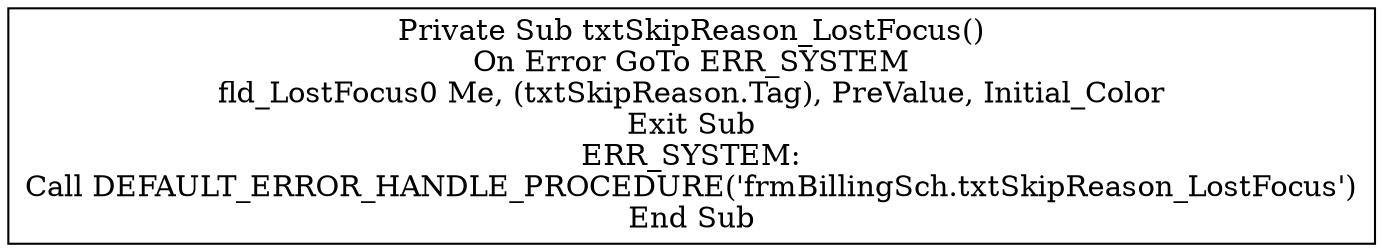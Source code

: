 digraph G{
Node_1 [ label ="Private Sub txtSkipReason_LostFocus()\nOn Error GoTo ERR_SYSTEM\nfld_LostFocus0 Me, (txtSkipReason.Tag), PreValue, Initial_Color\nExit Sub\nERR_SYSTEM:\nCall DEFAULT_ERROR_HANDLE_PROCEDURE('frmBillingSch.txtSkipReason_LostFocus')\nEnd Sub",shape="box"];
}
